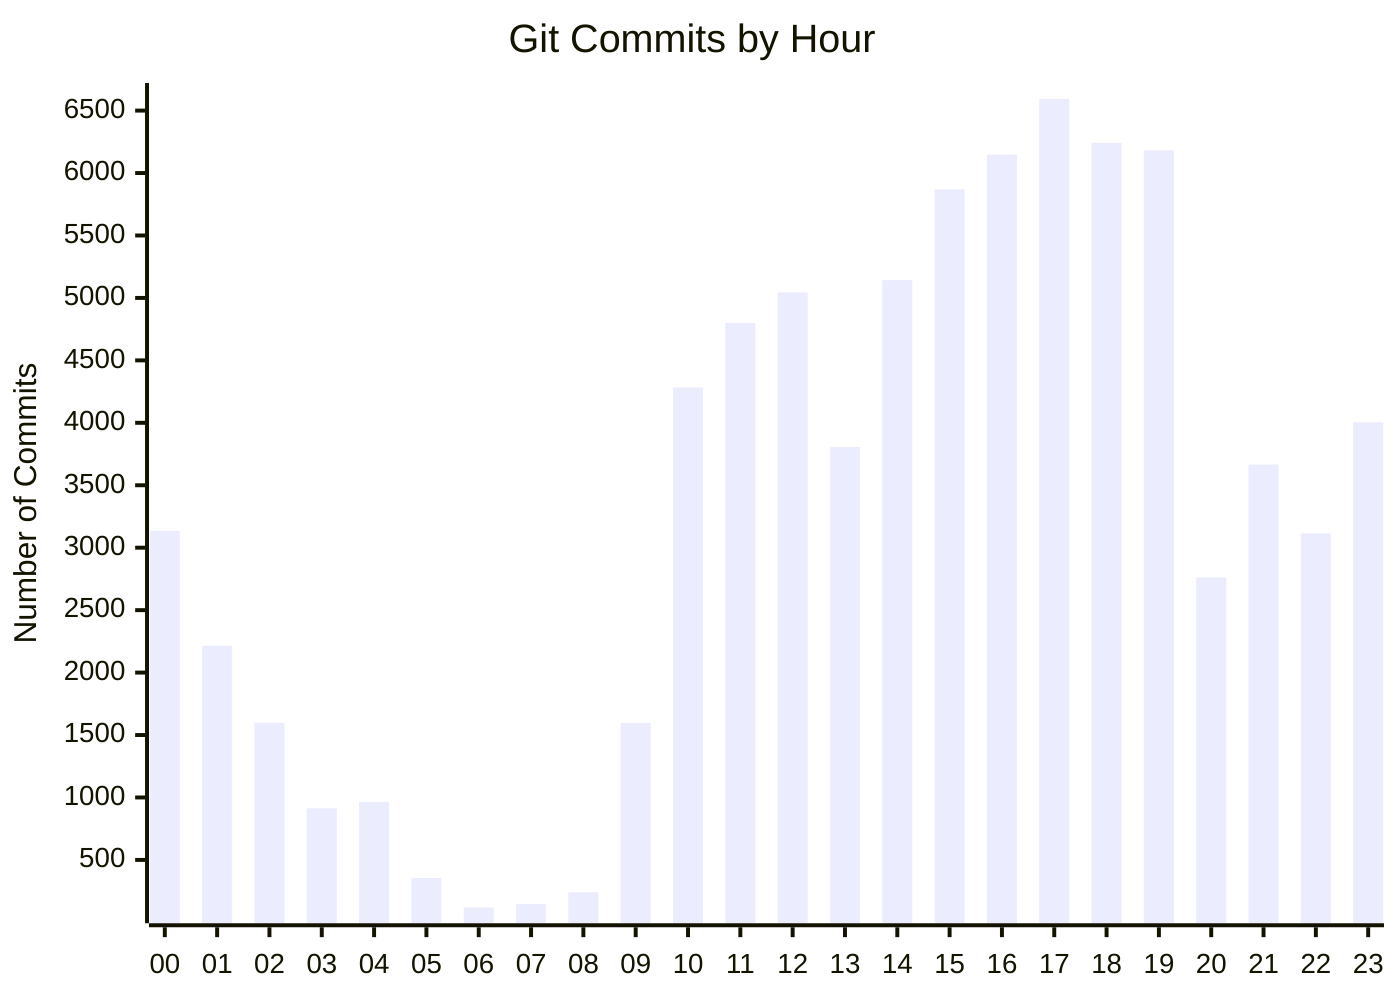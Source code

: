 xychart-beta
    title "Git Commits by Hour"
    x-axis [ 00, 01, 02, 03, 04, 05, 06, 07, 08, 09, 10, 11, 12, 13, 14, 15, 16, 17, 18, 19, 20, 21, 22, 23 ]
    y-axis "Number of Commits"
    bar    [ 3135, 2215, 1598, 913, 965, 355, 119, 148, 241, 1597, 4283, 4799, 5044, 3807, 5143, 5870, 6147, 6594, 6242, 6182, 2762, 3666, 3115, 4004 ]
    %%line [ 3135, 2215, 1598, 913, 965, 355, 119, 148, 241, 1597, 4283, 4799, 5044, 3807, 5143, 5870, 6147, 6594, 6242, 6182, 2762, 3666, 3115, 4004 ]